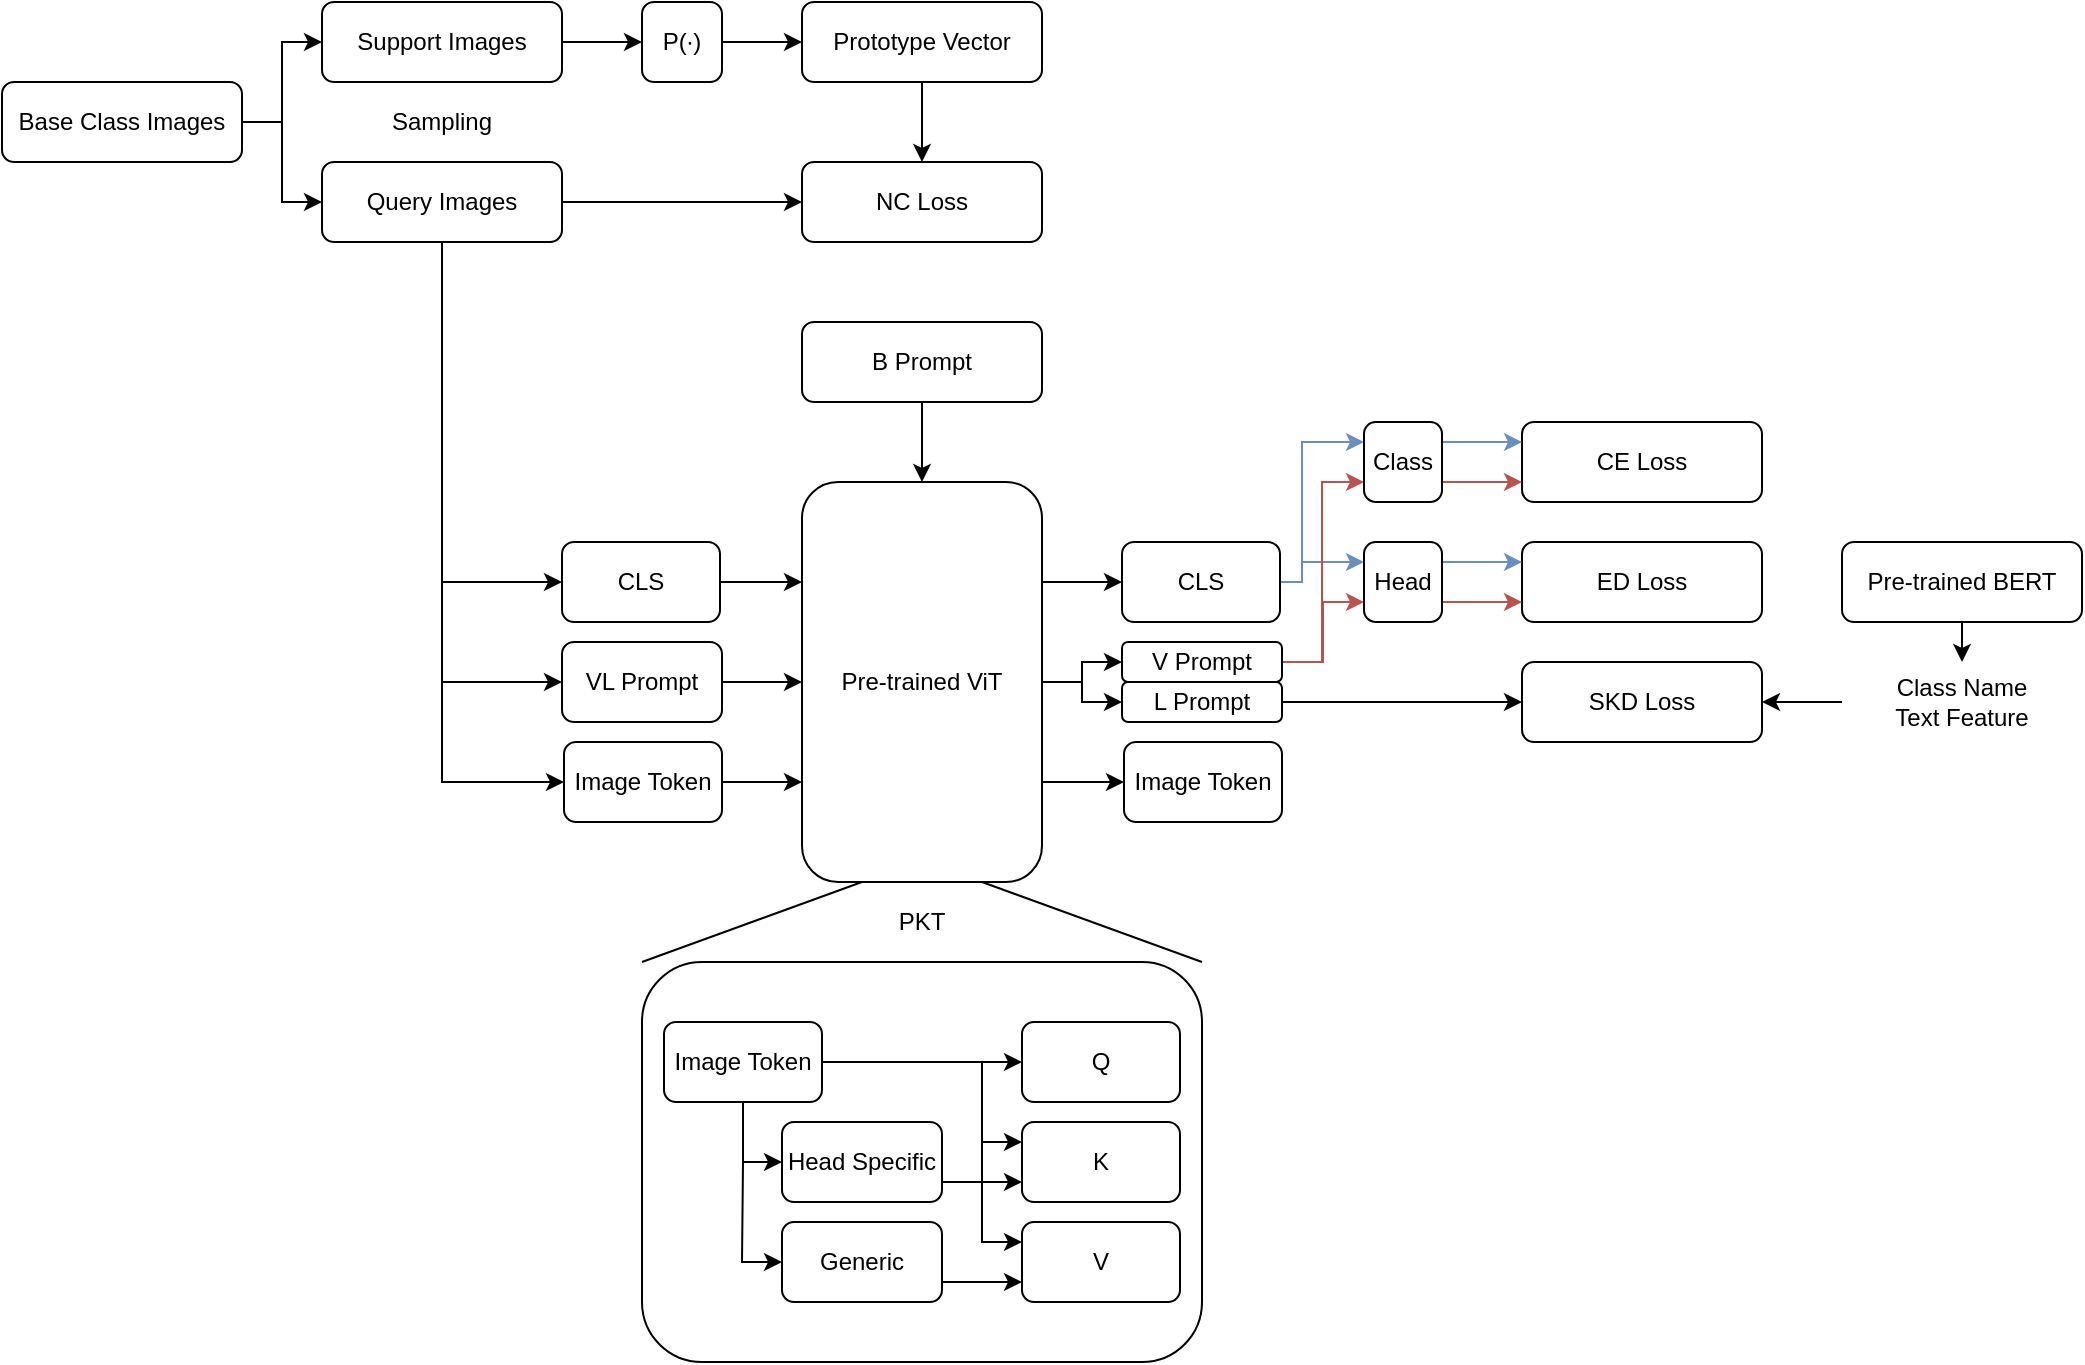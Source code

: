 <mxfile version="25.0.3">
  <diagram name="페이지-1" id="XfaHymIn2L7NaS6hmoha">
    <mxGraphModel dx="524" dy="883" grid="1" gridSize="10" guides="1" tooltips="1" connect="1" arrows="1" fold="1" page="1" pageScale="1" pageWidth="827" pageHeight="1169" math="0" shadow="0">
      <root>
        <mxCell id="0" />
        <mxCell id="1" parent="0" />
        <mxCell id="vp_coCIykCUALtjD8SIJ-4" style="edgeStyle=orthogonalEdgeStyle;rounded=0;orthogonalLoop=1;jettySize=auto;html=1;exitX=1;exitY=0.5;exitDx=0;exitDy=0;entryX=0;entryY=0.5;entryDx=0;entryDy=0;" edge="1" parent="1" source="vp_coCIykCUALtjD8SIJ-1" target="vp_coCIykCUALtjD8SIJ-2">
          <mxGeometry relative="1" as="geometry" />
        </mxCell>
        <mxCell id="vp_coCIykCUALtjD8SIJ-5" style="edgeStyle=orthogonalEdgeStyle;rounded=0;orthogonalLoop=1;jettySize=auto;html=1;exitX=1;exitY=0.5;exitDx=0;exitDy=0;entryX=0;entryY=0.5;entryDx=0;entryDy=0;" edge="1" parent="1" source="vp_coCIykCUALtjD8SIJ-1" target="vp_coCIykCUALtjD8SIJ-3">
          <mxGeometry relative="1" as="geometry" />
        </mxCell>
        <mxCell id="vp_coCIykCUALtjD8SIJ-1" value="Base Class Images" style="rounded=1;whiteSpace=wrap;html=1;" vertex="1" parent="1">
          <mxGeometry x="1000" y="200" width="120" height="40" as="geometry" />
        </mxCell>
        <mxCell id="vp_coCIykCUALtjD8SIJ-8" style="edgeStyle=orthogonalEdgeStyle;rounded=0;orthogonalLoop=1;jettySize=auto;html=1;exitX=1;exitY=0.5;exitDx=0;exitDy=0;entryX=0;entryY=0.5;entryDx=0;entryDy=0;" edge="1" parent="1" source="vp_coCIykCUALtjD8SIJ-2" target="vp_coCIykCUALtjD8SIJ-7">
          <mxGeometry relative="1" as="geometry" />
        </mxCell>
        <mxCell id="vp_coCIykCUALtjD8SIJ-2" value="Support Images" style="rounded=1;whiteSpace=wrap;html=1;" vertex="1" parent="1">
          <mxGeometry x="1160" y="160" width="120" height="40" as="geometry" />
        </mxCell>
        <mxCell id="vp_coCIykCUALtjD8SIJ-11" style="edgeStyle=orthogonalEdgeStyle;rounded=0;orthogonalLoop=1;jettySize=auto;html=1;exitX=1;exitY=0.5;exitDx=0;exitDy=0;" edge="1" parent="1" source="vp_coCIykCUALtjD8SIJ-3">
          <mxGeometry relative="1" as="geometry">
            <mxPoint x="1400" y="260" as="targetPoint" />
          </mxGeometry>
        </mxCell>
        <mxCell id="vp_coCIykCUALtjD8SIJ-18" style="edgeStyle=orthogonalEdgeStyle;rounded=0;orthogonalLoop=1;jettySize=auto;html=1;exitX=0.5;exitY=1;exitDx=0;exitDy=0;entryX=0;entryY=0.5;entryDx=0;entryDy=0;" edge="1" parent="1" source="vp_coCIykCUALtjD8SIJ-3" target="vp_coCIykCUALtjD8SIJ-15">
          <mxGeometry relative="1" as="geometry" />
        </mxCell>
        <mxCell id="vp_coCIykCUALtjD8SIJ-19" style="edgeStyle=orthogonalEdgeStyle;rounded=0;orthogonalLoop=1;jettySize=auto;html=1;exitX=0.5;exitY=1;exitDx=0;exitDy=0;entryX=0;entryY=0.5;entryDx=0;entryDy=0;" edge="1" parent="1" source="vp_coCIykCUALtjD8SIJ-3" target="vp_coCIykCUALtjD8SIJ-17">
          <mxGeometry relative="1" as="geometry" />
        </mxCell>
        <mxCell id="vp_coCIykCUALtjD8SIJ-20" style="edgeStyle=orthogonalEdgeStyle;rounded=0;orthogonalLoop=1;jettySize=auto;html=1;exitX=0.5;exitY=1;exitDx=0;exitDy=0;entryX=0;entryY=0.5;entryDx=0;entryDy=0;" edge="1" parent="1" source="vp_coCIykCUALtjD8SIJ-3" target="vp_coCIykCUALtjD8SIJ-16">
          <mxGeometry relative="1" as="geometry" />
        </mxCell>
        <mxCell id="vp_coCIykCUALtjD8SIJ-3" value="Query Images" style="rounded=1;whiteSpace=wrap;html=1;" vertex="1" parent="1">
          <mxGeometry x="1160" y="240" width="120" height="40" as="geometry" />
        </mxCell>
        <mxCell id="vp_coCIykCUALtjD8SIJ-6" value="Sampling" style="text;html=1;align=center;verticalAlign=middle;whiteSpace=wrap;rounded=0;" vertex="1" parent="1">
          <mxGeometry x="1160" y="200" width="120" height="40" as="geometry" />
        </mxCell>
        <mxCell id="vp_coCIykCUALtjD8SIJ-9" style="edgeStyle=orthogonalEdgeStyle;rounded=0;orthogonalLoop=1;jettySize=auto;html=1;exitX=1;exitY=0.5;exitDx=0;exitDy=0;" edge="1" parent="1" source="vp_coCIykCUALtjD8SIJ-7">
          <mxGeometry relative="1" as="geometry">
            <mxPoint x="1400" y="180" as="targetPoint" />
          </mxGeometry>
        </mxCell>
        <mxCell id="vp_coCIykCUALtjD8SIJ-7" value="P(∙)" style="rounded=1;whiteSpace=wrap;html=1;" vertex="1" parent="1">
          <mxGeometry x="1320" y="160" width="40" height="40" as="geometry" />
        </mxCell>
        <mxCell id="vp_coCIykCUALtjD8SIJ-13" style="edgeStyle=orthogonalEdgeStyle;rounded=0;orthogonalLoop=1;jettySize=auto;html=1;exitX=0.5;exitY=1;exitDx=0;exitDy=0;entryX=0.5;entryY=0;entryDx=0;entryDy=0;" edge="1" parent="1" source="vp_coCIykCUALtjD8SIJ-10" target="vp_coCIykCUALtjD8SIJ-12">
          <mxGeometry relative="1" as="geometry" />
        </mxCell>
        <mxCell id="vp_coCIykCUALtjD8SIJ-10" value="Prototype Vector" style="rounded=1;whiteSpace=wrap;html=1;" vertex="1" parent="1">
          <mxGeometry x="1400" y="160" width="120" height="40" as="geometry" />
        </mxCell>
        <mxCell id="vp_coCIykCUALtjD8SIJ-12" value="NC Loss" style="rounded=1;whiteSpace=wrap;html=1;" vertex="1" parent="1">
          <mxGeometry x="1400" y="240" width="120" height="40" as="geometry" />
        </mxCell>
        <mxCell id="vp_coCIykCUALtjD8SIJ-30" style="rounded=0;orthogonalLoop=1;jettySize=auto;html=1;exitX=0.25;exitY=1;exitDx=0;exitDy=0;entryX=0;entryY=0;entryDx=0;entryDy=0;endArrow=none;endFill=0;" edge="1" parent="1" source="vp_coCIykCUALtjD8SIJ-14" target="vp_coCIykCUALtjD8SIJ-29">
          <mxGeometry relative="1" as="geometry" />
        </mxCell>
        <mxCell id="vp_coCIykCUALtjD8SIJ-31" style="rounded=0;orthogonalLoop=1;jettySize=auto;html=1;exitX=0.75;exitY=1;exitDx=0;exitDy=0;entryX=1;entryY=0;entryDx=0;entryDy=0;endArrow=none;endFill=0;" edge="1" parent="1" source="vp_coCIykCUALtjD8SIJ-14" target="vp_coCIykCUALtjD8SIJ-29">
          <mxGeometry relative="1" as="geometry" />
        </mxCell>
        <mxCell id="vp_coCIykCUALtjD8SIJ-51" style="edgeStyle=orthogonalEdgeStyle;rounded=0;orthogonalLoop=1;jettySize=auto;html=1;exitX=1;exitY=0.5;exitDx=0;exitDy=0;entryX=0;entryY=0.5;entryDx=0;entryDy=0;" edge="1" parent="1" source="vp_coCIykCUALtjD8SIJ-14" target="vp_coCIykCUALtjD8SIJ-50">
          <mxGeometry relative="1" as="geometry" />
        </mxCell>
        <mxCell id="vp_coCIykCUALtjD8SIJ-52" style="edgeStyle=orthogonalEdgeStyle;rounded=0;orthogonalLoop=1;jettySize=auto;html=1;exitX=1;exitY=0.25;exitDx=0;exitDy=0;entryX=0;entryY=0.5;entryDx=0;entryDy=0;" edge="1" parent="1" source="vp_coCIykCUALtjD8SIJ-14" target="vp_coCIykCUALtjD8SIJ-48">
          <mxGeometry relative="1" as="geometry" />
        </mxCell>
        <mxCell id="vp_coCIykCUALtjD8SIJ-53" style="edgeStyle=orthogonalEdgeStyle;rounded=0;orthogonalLoop=1;jettySize=auto;html=1;exitX=1;exitY=0.75;exitDx=0;exitDy=0;entryX=0;entryY=0.5;entryDx=0;entryDy=0;" edge="1" parent="1" source="vp_coCIykCUALtjD8SIJ-14" target="vp_coCIykCUALtjD8SIJ-49">
          <mxGeometry relative="1" as="geometry" />
        </mxCell>
        <mxCell id="vp_coCIykCUALtjD8SIJ-67" style="edgeStyle=orthogonalEdgeStyle;rounded=0;orthogonalLoop=1;jettySize=auto;html=1;exitX=1;exitY=0.5;exitDx=0;exitDy=0;entryX=0;entryY=0.5;entryDx=0;entryDy=0;" edge="1" parent="1" source="vp_coCIykCUALtjD8SIJ-14" target="vp_coCIykCUALtjD8SIJ-66">
          <mxGeometry relative="1" as="geometry" />
        </mxCell>
        <mxCell id="vp_coCIykCUALtjD8SIJ-14" value="Pre-trained ViT" style="rounded=1;whiteSpace=wrap;html=1;" vertex="1" parent="1">
          <mxGeometry x="1400" y="400" width="120" height="200" as="geometry" />
        </mxCell>
        <mxCell id="vp_coCIykCUALtjD8SIJ-26" style="edgeStyle=orthogonalEdgeStyle;rounded=0;orthogonalLoop=1;jettySize=auto;html=1;exitX=1;exitY=0.5;exitDx=0;exitDy=0;entryX=0;entryY=0.25;entryDx=0;entryDy=0;" edge="1" parent="1" source="vp_coCIykCUALtjD8SIJ-15" target="vp_coCIykCUALtjD8SIJ-14">
          <mxGeometry relative="1" as="geometry" />
        </mxCell>
        <mxCell id="vp_coCIykCUALtjD8SIJ-15" value="CLS" style="rounded=1;whiteSpace=wrap;html=1;" vertex="1" parent="1">
          <mxGeometry x="1280" y="430" width="79" height="40" as="geometry" />
        </mxCell>
        <mxCell id="vp_coCIykCUALtjD8SIJ-25" style="edgeStyle=orthogonalEdgeStyle;rounded=0;orthogonalLoop=1;jettySize=auto;html=1;exitX=1;exitY=0.5;exitDx=0;exitDy=0;entryX=0;entryY=0.75;entryDx=0;entryDy=0;" edge="1" parent="1" source="vp_coCIykCUALtjD8SIJ-16" target="vp_coCIykCUALtjD8SIJ-14">
          <mxGeometry relative="1" as="geometry" />
        </mxCell>
        <mxCell id="vp_coCIykCUALtjD8SIJ-16" value="Image Token" style="rounded=1;whiteSpace=wrap;html=1;" vertex="1" parent="1">
          <mxGeometry x="1281" y="530" width="79" height="40" as="geometry" />
        </mxCell>
        <mxCell id="vp_coCIykCUALtjD8SIJ-22" style="edgeStyle=orthogonalEdgeStyle;rounded=0;orthogonalLoop=1;jettySize=auto;html=1;exitX=1;exitY=0.5;exitDx=0;exitDy=0;entryX=0;entryY=0.5;entryDx=0;entryDy=0;" edge="1" parent="1" source="vp_coCIykCUALtjD8SIJ-17" target="vp_coCIykCUALtjD8SIJ-14">
          <mxGeometry relative="1" as="geometry" />
        </mxCell>
        <mxCell id="vp_coCIykCUALtjD8SIJ-17" value="VL Prompt" style="rounded=1;whiteSpace=wrap;html=1;" vertex="1" parent="1">
          <mxGeometry x="1280" y="480" width="80" height="40" as="geometry" />
        </mxCell>
        <mxCell id="vp_coCIykCUALtjD8SIJ-28" style="edgeStyle=orthogonalEdgeStyle;rounded=0;orthogonalLoop=1;jettySize=auto;html=1;exitX=0.5;exitY=1;exitDx=0;exitDy=0;entryX=0.5;entryY=0;entryDx=0;entryDy=0;" edge="1" parent="1" source="vp_coCIykCUALtjD8SIJ-27" target="vp_coCIykCUALtjD8SIJ-14">
          <mxGeometry relative="1" as="geometry" />
        </mxCell>
        <mxCell id="vp_coCIykCUALtjD8SIJ-27" value="B Prompt" style="rounded=1;whiteSpace=wrap;html=1;" vertex="1" parent="1">
          <mxGeometry x="1400" y="320" width="120" height="40" as="geometry" />
        </mxCell>
        <mxCell id="vp_coCIykCUALtjD8SIJ-29" value="" style="rounded=1;whiteSpace=wrap;html=1;" vertex="1" parent="1">
          <mxGeometry x="1320" y="640" width="280" height="200" as="geometry" />
        </mxCell>
        <mxCell id="vp_coCIykCUALtjD8SIJ-32" value="PKT" style="text;html=1;align=center;verticalAlign=middle;whiteSpace=wrap;rounded=0;" vertex="1" parent="1">
          <mxGeometry x="1400" y="600" width="120" height="40" as="geometry" />
        </mxCell>
        <mxCell id="vp_coCIykCUALtjD8SIJ-38" style="edgeStyle=orthogonalEdgeStyle;rounded=0;orthogonalLoop=1;jettySize=auto;html=1;exitX=0.5;exitY=1;exitDx=0;exitDy=0;entryX=0;entryY=0.5;entryDx=0;entryDy=0;" edge="1" parent="1" source="vp_coCIykCUALtjD8SIJ-35" target="vp_coCIykCUALtjD8SIJ-36">
          <mxGeometry relative="1" as="geometry">
            <Array as="points">
              <mxPoint x="1371" y="740" />
            </Array>
          </mxGeometry>
        </mxCell>
        <mxCell id="vp_coCIykCUALtjD8SIJ-39" style="edgeStyle=orthogonalEdgeStyle;rounded=0;orthogonalLoop=1;jettySize=auto;html=1;exitX=0.5;exitY=1;exitDx=0;exitDy=0;entryX=0;entryY=0.5;entryDx=0;entryDy=0;" edge="1" parent="1" source="vp_coCIykCUALtjD8SIJ-35" target="vp_coCIykCUALtjD8SIJ-37">
          <mxGeometry relative="1" as="geometry" />
        </mxCell>
        <mxCell id="vp_coCIykCUALtjD8SIJ-43" style="edgeStyle=orthogonalEdgeStyle;rounded=0;orthogonalLoop=1;jettySize=auto;html=1;exitX=1;exitY=0.5;exitDx=0;exitDy=0;entryX=0;entryY=0.5;entryDx=0;entryDy=0;" edge="1" parent="1" source="vp_coCIykCUALtjD8SIJ-35" target="vp_coCIykCUALtjD8SIJ-40">
          <mxGeometry relative="1" as="geometry" />
        </mxCell>
        <mxCell id="vp_coCIykCUALtjD8SIJ-44" style="edgeStyle=orthogonalEdgeStyle;rounded=0;orthogonalLoop=1;jettySize=auto;html=1;exitX=1;exitY=0.5;exitDx=0;exitDy=0;entryX=0;entryY=0.25;entryDx=0;entryDy=0;" edge="1" parent="1" source="vp_coCIykCUALtjD8SIJ-35" target="vp_coCIykCUALtjD8SIJ-41">
          <mxGeometry relative="1" as="geometry">
            <Array as="points">
              <mxPoint x="1490" y="690" />
              <mxPoint x="1490" y="730" />
            </Array>
          </mxGeometry>
        </mxCell>
        <mxCell id="vp_coCIykCUALtjD8SIJ-47" style="edgeStyle=orthogonalEdgeStyle;rounded=0;orthogonalLoop=1;jettySize=auto;html=1;exitX=1;exitY=0.5;exitDx=0;exitDy=0;entryX=0;entryY=0.25;entryDx=0;entryDy=0;" edge="1" parent="1" source="vp_coCIykCUALtjD8SIJ-35" target="vp_coCIykCUALtjD8SIJ-42">
          <mxGeometry relative="1" as="geometry">
            <Array as="points">
              <mxPoint x="1490" y="690" />
              <mxPoint x="1490" y="780" />
            </Array>
          </mxGeometry>
        </mxCell>
        <mxCell id="vp_coCIykCUALtjD8SIJ-35" value="Image Token" style="rounded=1;whiteSpace=wrap;html=1;" vertex="1" parent="1">
          <mxGeometry x="1331" y="670" width="79" height="40" as="geometry" />
        </mxCell>
        <mxCell id="vp_coCIykCUALtjD8SIJ-45" style="edgeStyle=orthogonalEdgeStyle;rounded=0;orthogonalLoop=1;jettySize=auto;html=1;exitX=1;exitY=0.75;exitDx=0;exitDy=0;entryX=0;entryY=0.75;entryDx=0;entryDy=0;" edge="1" parent="1" source="vp_coCIykCUALtjD8SIJ-36" target="vp_coCIykCUALtjD8SIJ-41">
          <mxGeometry relative="1" as="geometry" />
        </mxCell>
        <mxCell id="vp_coCIykCUALtjD8SIJ-36" value="Head Specific" style="rounded=1;whiteSpace=wrap;html=1;" vertex="1" parent="1">
          <mxGeometry x="1390" y="720" width="80" height="40" as="geometry" />
        </mxCell>
        <mxCell id="vp_coCIykCUALtjD8SIJ-46" style="edgeStyle=orthogonalEdgeStyle;rounded=0;orthogonalLoop=1;jettySize=auto;html=1;exitX=1;exitY=0.75;exitDx=0;exitDy=0;entryX=0;entryY=0.75;entryDx=0;entryDy=0;" edge="1" parent="1" source="vp_coCIykCUALtjD8SIJ-37" target="vp_coCIykCUALtjD8SIJ-42">
          <mxGeometry relative="1" as="geometry" />
        </mxCell>
        <mxCell id="vp_coCIykCUALtjD8SIJ-37" value="Generic" style="rounded=1;whiteSpace=wrap;html=1;" vertex="1" parent="1">
          <mxGeometry x="1390" y="770" width="80" height="40" as="geometry" />
        </mxCell>
        <mxCell id="vp_coCIykCUALtjD8SIJ-40" value="Q" style="rounded=1;whiteSpace=wrap;html=1;" vertex="1" parent="1">
          <mxGeometry x="1510" y="670" width="79" height="40" as="geometry" />
        </mxCell>
        <mxCell id="vp_coCIykCUALtjD8SIJ-41" value="K" style="rounded=1;whiteSpace=wrap;html=1;" vertex="1" parent="1">
          <mxGeometry x="1510" y="720" width="79" height="40" as="geometry" />
        </mxCell>
        <mxCell id="vp_coCIykCUALtjD8SIJ-42" value="V" style="rounded=1;whiteSpace=wrap;html=1;" vertex="1" parent="1">
          <mxGeometry x="1510" y="770" width="79" height="40" as="geometry" />
        </mxCell>
        <mxCell id="vp_coCIykCUALtjD8SIJ-86" style="edgeStyle=orthogonalEdgeStyle;rounded=0;orthogonalLoop=1;jettySize=auto;html=1;exitX=1;exitY=0.5;exitDx=0;exitDy=0;entryX=0;entryY=0.25;entryDx=0;entryDy=0;fillColor=#dae8fc;strokeColor=#6c8ebf;" edge="1" parent="1" source="vp_coCIykCUALtjD8SIJ-48" target="vp_coCIykCUALtjD8SIJ-94">
          <mxGeometry relative="1" as="geometry">
            <Array as="points">
              <mxPoint x="1650" y="450" />
              <mxPoint x="1650" y="380" />
              <mxPoint x="1681" y="380" />
            </Array>
          </mxGeometry>
        </mxCell>
        <mxCell id="vp_coCIykCUALtjD8SIJ-89" style="edgeStyle=orthogonalEdgeStyle;rounded=0;orthogonalLoop=1;jettySize=auto;html=1;exitX=1;exitY=0.5;exitDx=0;exitDy=0;entryX=0;entryY=0.25;entryDx=0;entryDy=0;fillColor=#dae8fc;strokeColor=#6c8ebf;" edge="1" parent="1" source="vp_coCIykCUALtjD8SIJ-48" target="vp_coCIykCUALtjD8SIJ-88">
          <mxGeometry relative="1" as="geometry">
            <Array as="points">
              <mxPoint x="1650" y="450" />
              <mxPoint x="1650" y="440" />
            </Array>
          </mxGeometry>
        </mxCell>
        <mxCell id="vp_coCIykCUALtjD8SIJ-48" value="CLS" style="rounded=1;whiteSpace=wrap;html=1;" vertex="1" parent="1">
          <mxGeometry x="1560" y="430" width="79" height="40" as="geometry" />
        </mxCell>
        <mxCell id="vp_coCIykCUALtjD8SIJ-49" value="Image Token" style="rounded=1;whiteSpace=wrap;html=1;" vertex="1" parent="1">
          <mxGeometry x="1561" y="530" width="79" height="40" as="geometry" />
        </mxCell>
        <mxCell id="vp_coCIykCUALtjD8SIJ-87" style="edgeStyle=orthogonalEdgeStyle;rounded=0;orthogonalLoop=1;jettySize=auto;html=1;exitX=1;exitY=0.5;exitDx=0;exitDy=0;entryX=0;entryY=0.75;entryDx=0;entryDy=0;fillColor=#f8cecc;strokeColor=#b85450;" edge="1" parent="1" source="vp_coCIykCUALtjD8SIJ-50" target="vp_coCIykCUALtjD8SIJ-94">
          <mxGeometry relative="1" as="geometry">
            <Array as="points">
              <mxPoint x="1660" y="490" />
              <mxPoint x="1660" y="400" />
              <mxPoint x="1681" y="400" />
            </Array>
          </mxGeometry>
        </mxCell>
        <mxCell id="vp_coCIykCUALtjD8SIJ-90" style="edgeStyle=orthogonalEdgeStyle;rounded=0;orthogonalLoop=1;jettySize=auto;html=1;exitX=1;exitY=0.5;exitDx=0;exitDy=0;entryX=0;entryY=0.75;entryDx=0;entryDy=0;fillColor=#f8cecc;strokeColor=#b85450;" edge="1" parent="1" source="vp_coCIykCUALtjD8SIJ-50" target="vp_coCIykCUALtjD8SIJ-88">
          <mxGeometry relative="1" as="geometry" />
        </mxCell>
        <mxCell id="vp_coCIykCUALtjD8SIJ-50" value="V Prompt" style="rounded=1;whiteSpace=wrap;html=1;" vertex="1" parent="1">
          <mxGeometry x="1560" y="480" width="80" height="20" as="geometry" />
        </mxCell>
        <mxCell id="vp_coCIykCUALtjD8SIJ-55" value="CE Loss" style="rounded=1;whiteSpace=wrap;html=1;" vertex="1" parent="1">
          <mxGeometry x="1760" y="370" width="120" height="40" as="geometry" />
        </mxCell>
        <mxCell id="vp_coCIykCUALtjD8SIJ-59" style="edgeStyle=orthogonalEdgeStyle;rounded=0;orthogonalLoop=1;jettySize=auto;html=1;exitX=0.5;exitY=1;exitDx=0;exitDy=0;entryX=0.5;entryY=0;entryDx=0;entryDy=0;" edge="1" parent="1" source="vp_coCIykCUALtjD8SIJ-58" target="vp_coCIykCUALtjD8SIJ-60">
          <mxGeometry relative="1" as="geometry">
            <mxPoint x="2110" y="445" as="targetPoint" />
          </mxGeometry>
        </mxCell>
        <mxCell id="vp_coCIykCUALtjD8SIJ-58" value="Pre-trained BERT" style="rounded=1;whiteSpace=wrap;html=1;" vertex="1" parent="1">
          <mxGeometry x="1920" y="430" width="120" height="40" as="geometry" />
        </mxCell>
        <mxCell id="vp_coCIykCUALtjD8SIJ-93" style="edgeStyle=orthogonalEdgeStyle;rounded=0;orthogonalLoop=1;jettySize=auto;html=1;exitX=0;exitY=0.5;exitDx=0;exitDy=0;entryX=1;entryY=0.5;entryDx=0;entryDy=0;" edge="1" parent="1" source="vp_coCIykCUALtjD8SIJ-60" target="vp_coCIykCUALtjD8SIJ-77">
          <mxGeometry relative="1" as="geometry" />
        </mxCell>
        <mxCell id="vp_coCIykCUALtjD8SIJ-60" value="Class Name&lt;div&gt;Text Feature&lt;/div&gt;" style="text;html=1;align=center;verticalAlign=middle;whiteSpace=wrap;rounded=0;" vertex="1" parent="1">
          <mxGeometry x="1920" y="490" width="120" height="40" as="geometry" />
        </mxCell>
        <mxCell id="vp_coCIykCUALtjD8SIJ-78" style="edgeStyle=orthogonalEdgeStyle;rounded=0;orthogonalLoop=1;jettySize=auto;html=1;exitX=1;exitY=0.5;exitDx=0;exitDy=0;entryX=0;entryY=0.5;entryDx=0;entryDy=0;" edge="1" parent="1" source="vp_coCIykCUALtjD8SIJ-66" target="vp_coCIykCUALtjD8SIJ-77">
          <mxGeometry relative="1" as="geometry" />
        </mxCell>
        <mxCell id="vp_coCIykCUALtjD8SIJ-66" value="L Prompt" style="rounded=1;whiteSpace=wrap;html=1;" vertex="1" parent="1">
          <mxGeometry x="1560" y="500" width="80" height="20" as="geometry" />
        </mxCell>
        <mxCell id="vp_coCIykCUALtjD8SIJ-77" value="SKD Loss" style="rounded=1;whiteSpace=wrap;html=1;" vertex="1" parent="1">
          <mxGeometry x="1760" y="490" width="120" height="40" as="geometry" />
        </mxCell>
        <mxCell id="vp_coCIykCUALtjD8SIJ-81" value="ED Loss" style="rounded=1;whiteSpace=wrap;html=1;" vertex="1" parent="1">
          <mxGeometry x="1760" y="430" width="120" height="40" as="geometry" />
        </mxCell>
        <mxCell id="vp_coCIykCUALtjD8SIJ-91" style="edgeStyle=orthogonalEdgeStyle;rounded=0;orthogonalLoop=1;jettySize=auto;html=1;exitX=1;exitY=0.25;exitDx=0;exitDy=0;entryX=0;entryY=0.25;entryDx=0;entryDy=0;fillColor=#dae8fc;strokeColor=#6c8ebf;" edge="1" parent="1" source="vp_coCIykCUALtjD8SIJ-88" target="vp_coCIykCUALtjD8SIJ-81">
          <mxGeometry relative="1" as="geometry" />
        </mxCell>
        <mxCell id="vp_coCIykCUALtjD8SIJ-92" style="edgeStyle=orthogonalEdgeStyle;rounded=0;orthogonalLoop=1;jettySize=auto;html=1;exitX=1;exitY=0.75;exitDx=0;exitDy=0;entryX=0;entryY=0.75;entryDx=0;entryDy=0;fillColor=#f8cecc;strokeColor=#b85450;" edge="1" parent="1" source="vp_coCIykCUALtjD8SIJ-88" target="vp_coCIykCUALtjD8SIJ-81">
          <mxGeometry relative="1" as="geometry" />
        </mxCell>
        <mxCell id="vp_coCIykCUALtjD8SIJ-88" value="Head" style="rounded=1;whiteSpace=wrap;html=1;" vertex="1" parent="1">
          <mxGeometry x="1681" y="430" width="39" height="40" as="geometry" />
        </mxCell>
        <mxCell id="vp_coCIykCUALtjD8SIJ-95" style="edgeStyle=orthogonalEdgeStyle;rounded=0;orthogonalLoop=1;jettySize=auto;html=1;exitX=1;exitY=0.25;exitDx=0;exitDy=0;entryX=0;entryY=0.25;entryDx=0;entryDy=0;fillColor=#dae8fc;strokeColor=#6c8ebf;" edge="1" parent="1" source="vp_coCIykCUALtjD8SIJ-94" target="vp_coCIykCUALtjD8SIJ-55">
          <mxGeometry relative="1" as="geometry" />
        </mxCell>
        <mxCell id="vp_coCIykCUALtjD8SIJ-96" style="edgeStyle=orthogonalEdgeStyle;rounded=0;orthogonalLoop=1;jettySize=auto;html=1;exitX=1;exitY=0.75;exitDx=0;exitDy=0;entryX=0;entryY=0.75;entryDx=0;entryDy=0;fillColor=#f8cecc;strokeColor=#b85450;" edge="1" parent="1" source="vp_coCIykCUALtjD8SIJ-94" target="vp_coCIykCUALtjD8SIJ-55">
          <mxGeometry relative="1" as="geometry" />
        </mxCell>
        <mxCell id="vp_coCIykCUALtjD8SIJ-94" value="Class" style="rounded=1;whiteSpace=wrap;html=1;" vertex="1" parent="1">
          <mxGeometry x="1681" y="370" width="39" height="40" as="geometry" />
        </mxCell>
      </root>
    </mxGraphModel>
  </diagram>
</mxfile>

